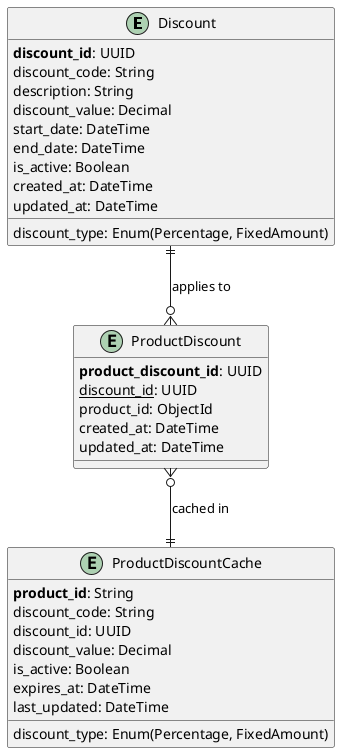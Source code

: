 @startuml
!define primary_key(x) <b>x</b>
!define foreign_key(x) <u>x</u>

' Product Promotion Service for E-commerce Application with Redis Caching
' Product data is stored in MongoDB

entity Discount {
    primary_key(discount_id): UUID
    discount_code: String
    description: String
    discount_type: Enum(Percentage, FixedAmount)
    discount_value: Decimal
    start_date: DateTime
    end_date: DateTime
    is_active: Boolean
    created_at: DateTime
    updated_at: DateTime
}

entity ProductDiscount {
    primary_key(product_discount_id): UUID
    foreign_key(discount_id): UUID
    product_id: ObjectId
    created_at: DateTime
    updated_at: DateTime
}

entity ProductDiscountCache {
    primary_key(product_id): String
    discount_code: String
    discount_id: UUID
    discount_value: Decimal
    discount_type: Enum(Percentage, FixedAmount)
    is_active: Boolean
    expires_at: DateTime
    last_updated: DateTime
}

' Relationships
Discount ||--o{ ProductDiscount : "applies to"
ProductDiscount }o--|| ProductDiscountCache : "cached in"
@enduml

